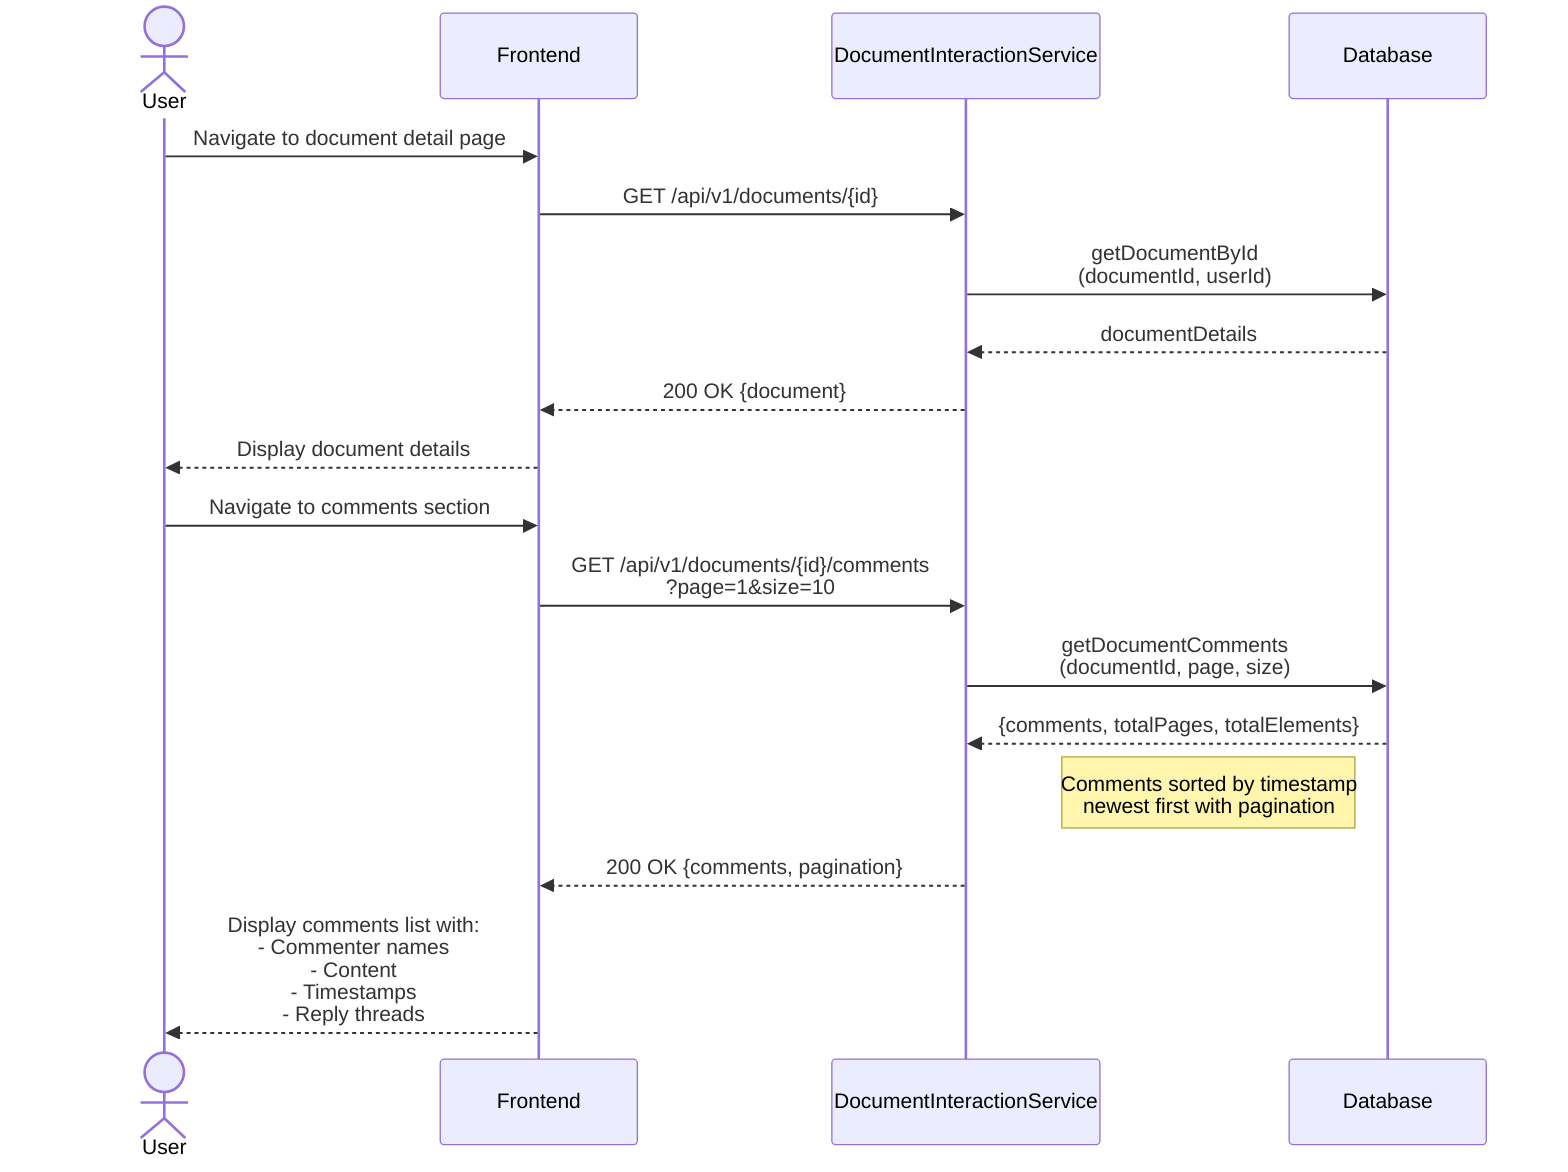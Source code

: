 sequenceDiagram
    actor User
    participant Frontend
    participant DIS as DocumentInteractionService
    participant DB as Database

    User->>Frontend: Navigate to document detail page
    Frontend->>DIS: GET /api/v1/documents/{id}
    DIS->>DB: getDocumentById<br>(documentId, userId)
    DB-->>DIS: documentDetails
    DIS-->>Frontend: 200 OK {document}
    Frontend-->>User: Display document details

    User->>Frontend: Navigate to comments section
    Frontend->>DIS: GET /api/v1/documents/{id}/comments<br>?page=1&size=10
    DIS->>DB: getDocumentComments<br>(documentId, page, size)
    DB-->>DIS: {comments, totalPages, totalElements}

    Note left of DB: Comments sorted by timestamp<br>newest first with pagination

    DIS-->>Frontend: 200 OK {comments, pagination}
    Frontend-->>User: Display comments list with:<br>- Commenter names<br>- Content<br>- Timestamps<br>- Reply threads